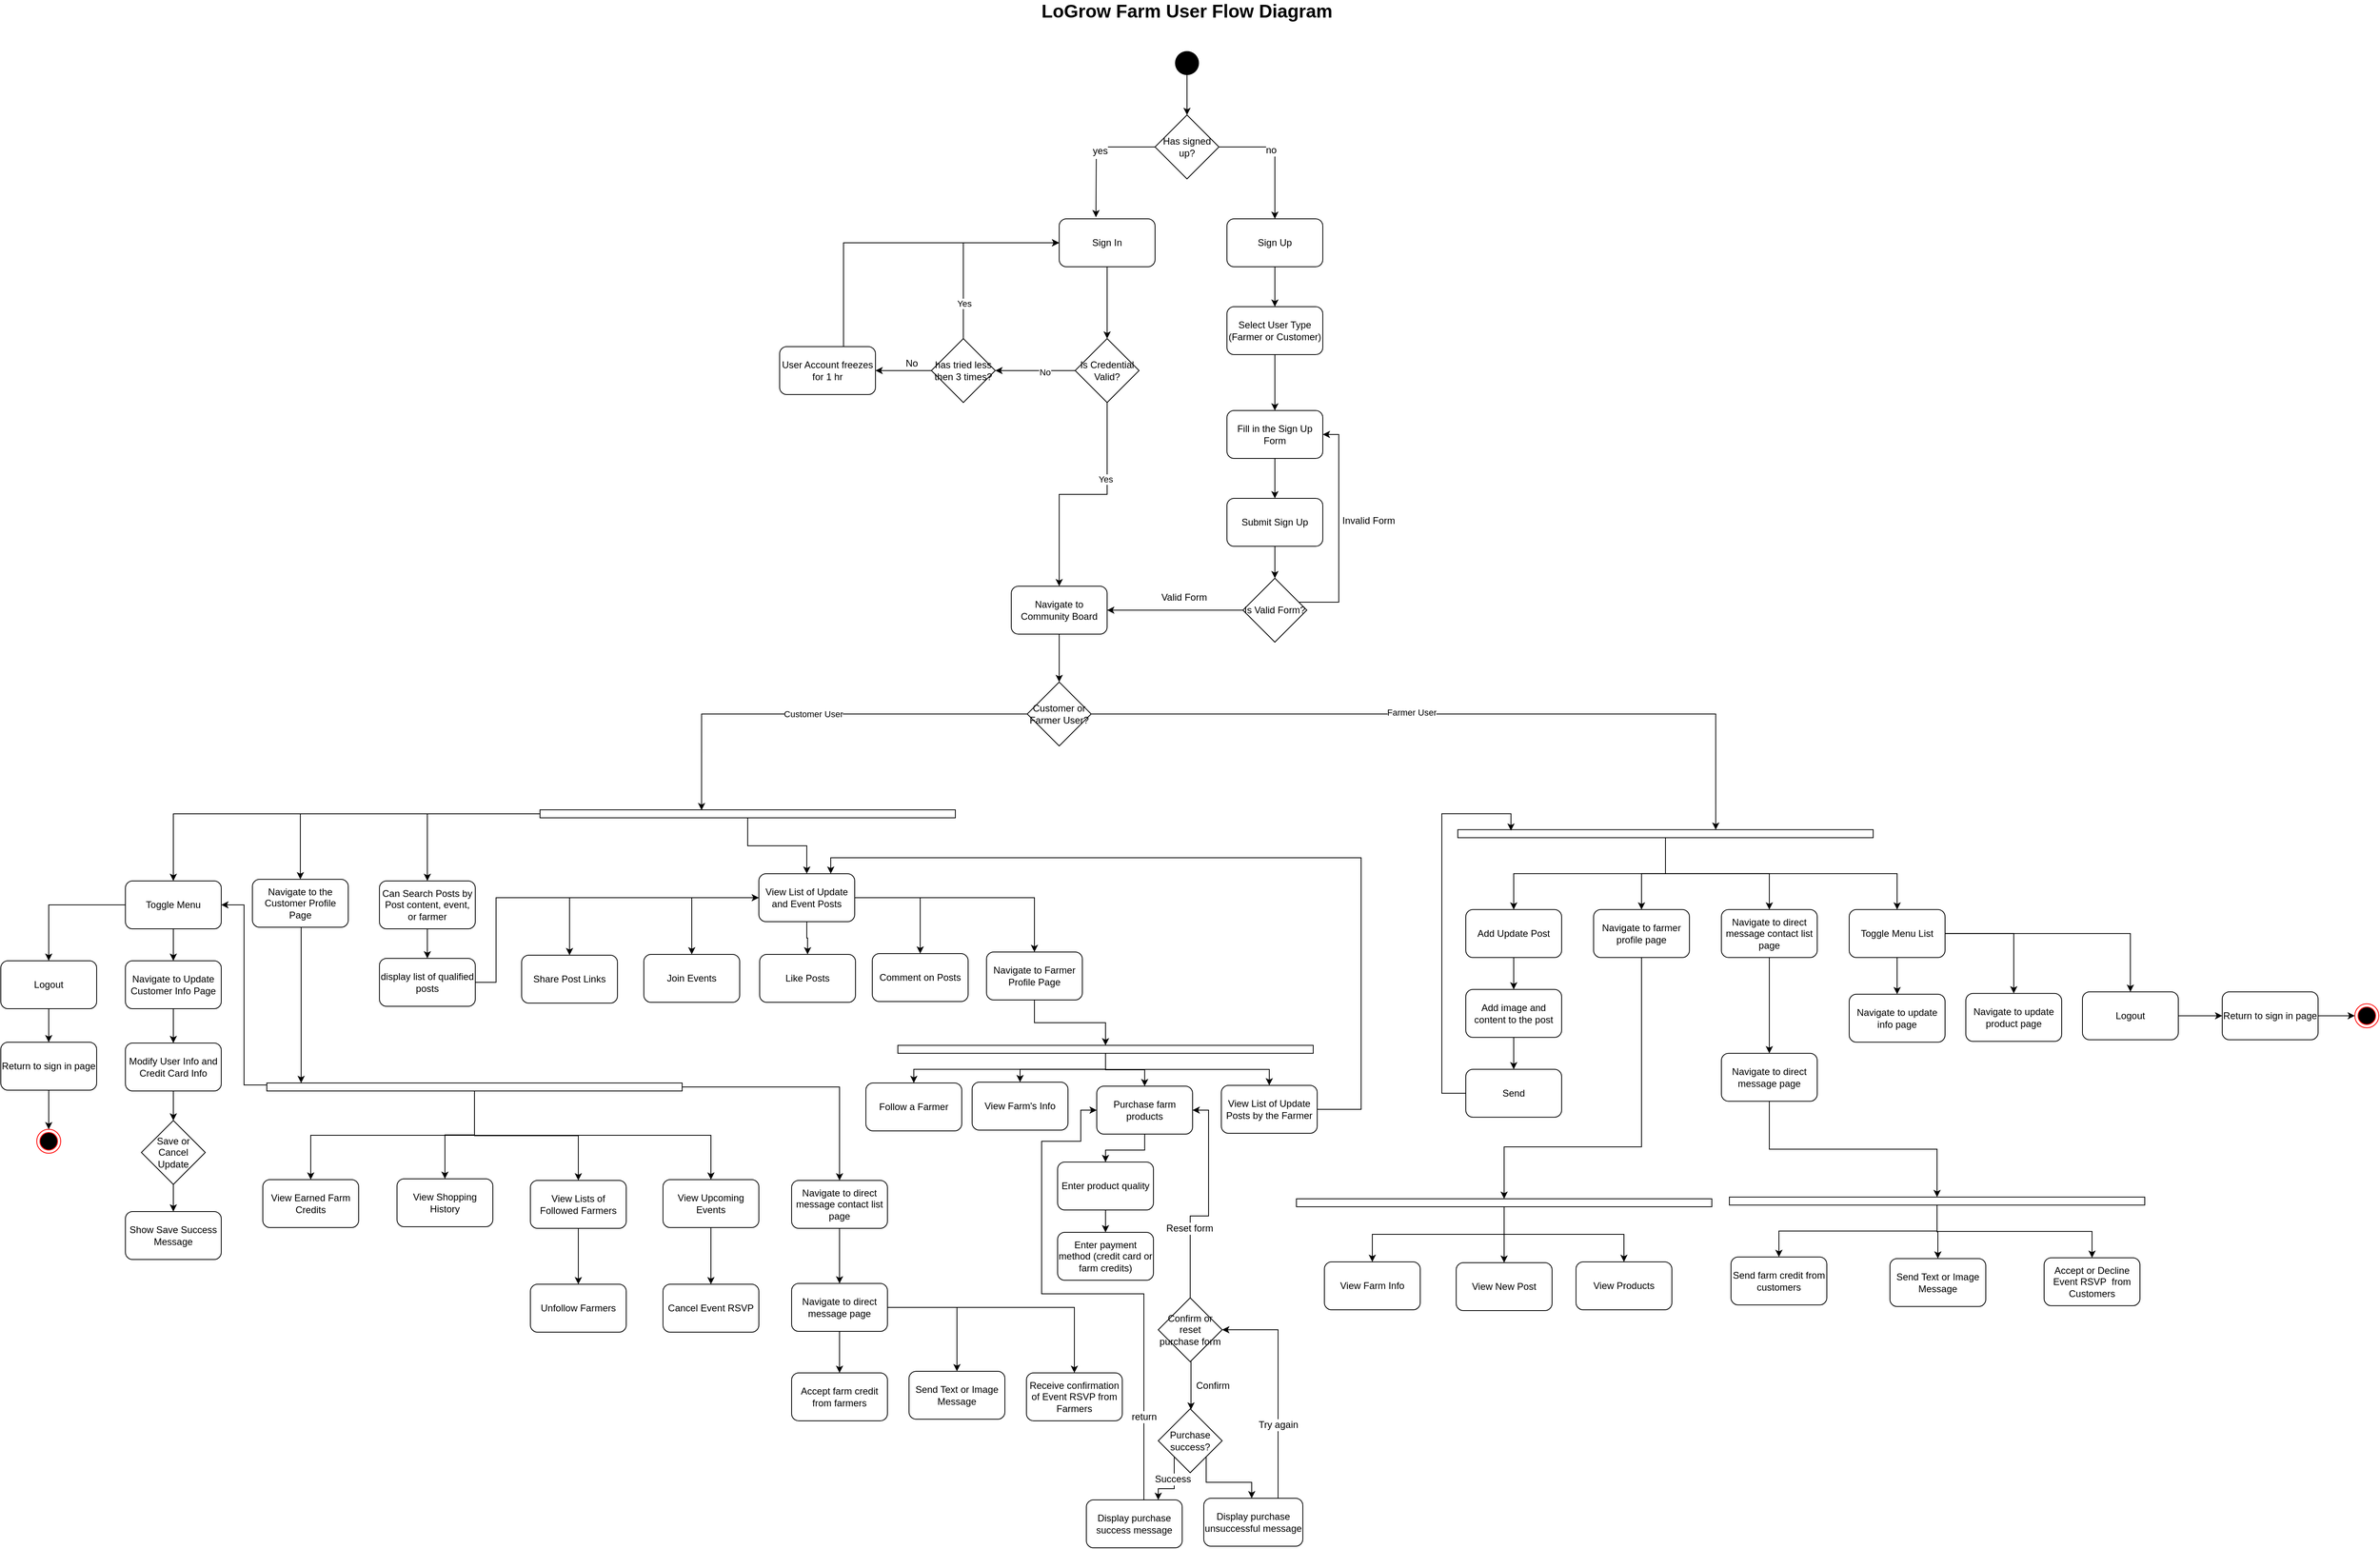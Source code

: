 <mxfile version="13.9.9" type="device"><diagram id="C5RBs43oDa-KdzZeNtuy" name="User Flow"><mxGraphModel dx="2422" dy="482" grid="1" gridSize="1" guides="1" tooltips="1" connect="1" arrows="1" fold="1" page="1" pageScale="1" pageWidth="827" pageHeight="1169" math="0" shadow="0"><root><mxCell id="WIyWlLk6GJQsqaUBKTNV-0"/><mxCell id="WIyWlLk6GJQsqaUBKTNV-1" parent="WIyWlLk6GJQsqaUBKTNV-0"/><mxCell id="eyHZj45Z1vchn3XjPUR3-0" value="LoGrow Farm User Flow Diagram" style="text;html=1;strokeColor=none;fillColor=none;align=center;verticalAlign=middle;whiteSpace=wrap;rounded=0;fontSize=23;fontStyle=1" parent="WIyWlLk6GJQsqaUBKTNV-1" vertex="1"><mxGeometry x="135" y="110" width="430" height="20" as="geometry"/></mxCell><mxCell id="sWB0CcJkNlTnmJcERW5W-7" style="edgeStyle=orthogonalEdgeStyle;rounded=0;orthogonalLoop=1;jettySize=auto;html=1;entryX=0.5;entryY=0;entryDx=0;entryDy=0;" parent="WIyWlLk6GJQsqaUBKTNV-1" source="eyHZj45Z1vchn3XjPUR3-6" target="sWB0CcJkNlTnmJcERW5W-5" edge="1"><mxGeometry relative="1" as="geometry"/></mxCell><mxCell id="eyHZj45Z1vchn3XjPUR3-6" value="Sign In" style="rounded=1;whiteSpace=wrap;html=1;fontSize=12;" parent="WIyWlLk6GJQsqaUBKTNV-1" vertex="1"><mxGeometry x="190" y="380" width="120" height="60" as="geometry"/></mxCell><mxCell id="eyHZj45Z1vchn3XjPUR3-11" style="edgeStyle=orthogonalEdgeStyle;rounded=0;orthogonalLoop=1;jettySize=auto;html=1;fontSize=23;" parent="WIyWlLk6GJQsqaUBKTNV-1" source="eyHZj45Z1vchn3XjPUR3-7" edge="1"><mxGeometry relative="1" as="geometry"><mxPoint x="236" y="378" as="targetPoint"/></mxGeometry></mxCell><mxCell id="eyHZj45Z1vchn3XjPUR3-14" value="&lt;font style=&quot;font-size: 12px&quot;&gt;yes&lt;/font&gt;" style="edgeLabel;html=1;align=center;verticalAlign=middle;resizable=0;points=[];fontSize=23;" parent="eyHZj45Z1vchn3XjPUR3-11" vertex="1" connectable="0"><mxGeometry x="-0.012" y="4" relative="1" as="geometry"><mxPoint y="-6" as="offset"/></mxGeometry></mxCell><mxCell id="eyHZj45Z1vchn3XjPUR3-12" style="edgeStyle=orthogonalEdgeStyle;rounded=0;orthogonalLoop=1;jettySize=auto;html=1;fontSize=12;" parent="WIyWlLk6GJQsqaUBKTNV-1" source="eyHZj45Z1vchn3XjPUR3-7" target="eyHZj45Z1vchn3XjPUR3-10" edge="1"><mxGeometry relative="1" as="geometry"/></mxCell><mxCell id="eyHZj45Z1vchn3XjPUR3-15" value="no" style="edgeLabel;html=1;align=center;verticalAlign=middle;resizable=0;points=[];fontSize=12;" parent="eyHZj45Z1vchn3XjPUR3-12" vertex="1" connectable="0"><mxGeometry x="-0.192" y="-4" relative="1" as="geometry"><mxPoint as="offset"/></mxGeometry></mxCell><mxCell id="eyHZj45Z1vchn3XjPUR3-7" value="Has signed up?" style="rhombus;whiteSpace=wrap;html=1;fontSize=12;" parent="WIyWlLk6GJQsqaUBKTNV-1" vertex="1"><mxGeometry x="310" y="250" width="80" height="80" as="geometry"/></mxCell><mxCell id="eyHZj45Z1vchn3XjPUR3-24" style="edgeStyle=orthogonalEdgeStyle;rounded=0;orthogonalLoop=1;jettySize=auto;html=1;fontSize=12;" parent="WIyWlLk6GJQsqaUBKTNV-1" source="eyHZj45Z1vchn3XjPUR3-10" target="eyHZj45Z1vchn3XjPUR3-17" edge="1"><mxGeometry relative="1" as="geometry"/></mxCell><mxCell id="eyHZj45Z1vchn3XjPUR3-10" value="Sign Up" style="rounded=1;whiteSpace=wrap;html=1;fontSize=12;" parent="WIyWlLk6GJQsqaUBKTNV-1" vertex="1"><mxGeometry x="400" y="380" width="120" height="60" as="geometry"/></mxCell><mxCell id="eyHZj45Z1vchn3XjPUR3-25" style="edgeStyle=orthogonalEdgeStyle;rounded=0;orthogonalLoop=1;jettySize=auto;html=1;entryX=0.5;entryY=0;entryDx=0;entryDy=0;fontSize=12;" parent="WIyWlLk6GJQsqaUBKTNV-1" source="eyHZj45Z1vchn3XjPUR3-17" target="eyHZj45Z1vchn3XjPUR3-18" edge="1"><mxGeometry relative="1" as="geometry"/></mxCell><mxCell id="eyHZj45Z1vchn3XjPUR3-17" value="Select User Type (Farmer or Customer)" style="rounded=1;whiteSpace=wrap;html=1;fontSize=12;" parent="WIyWlLk6GJQsqaUBKTNV-1" vertex="1"><mxGeometry x="400" y="490" width="120" height="60" as="geometry"/></mxCell><mxCell id="eyHZj45Z1vchn3XjPUR3-26" style="edgeStyle=orthogonalEdgeStyle;rounded=0;orthogonalLoop=1;jettySize=auto;html=1;entryX=0.5;entryY=0;entryDx=0;entryDy=0;fontSize=12;" parent="WIyWlLk6GJQsqaUBKTNV-1" source="eyHZj45Z1vchn3XjPUR3-18" target="eyHZj45Z1vchn3XjPUR3-19" edge="1"><mxGeometry relative="1" as="geometry"/></mxCell><mxCell id="eyHZj45Z1vchn3XjPUR3-18" value="Fill in the Sign Up Form" style="rounded=1;whiteSpace=wrap;html=1;fontSize=12;" parent="WIyWlLk6GJQsqaUBKTNV-1" vertex="1"><mxGeometry x="400" y="620" width="120" height="60" as="geometry"/></mxCell><mxCell id="eyHZj45Z1vchn3XjPUR3-27" style="edgeStyle=orthogonalEdgeStyle;rounded=0;orthogonalLoop=1;jettySize=auto;html=1;entryX=0.5;entryY=0;entryDx=0;entryDy=0;fontSize=12;" parent="WIyWlLk6GJQsqaUBKTNV-1" source="eyHZj45Z1vchn3XjPUR3-19" target="eyHZj45Z1vchn3XjPUR3-20" edge="1"><mxGeometry relative="1" as="geometry"/></mxCell><mxCell id="eyHZj45Z1vchn3XjPUR3-19" value="Submit Sign Up" style="rounded=1;whiteSpace=wrap;html=1;fontSize=12;" parent="WIyWlLk6GJQsqaUBKTNV-1" vertex="1"><mxGeometry x="400" y="730" width="120" height="60" as="geometry"/></mxCell><mxCell id="eyHZj45Z1vchn3XjPUR3-22" style="edgeStyle=orthogonalEdgeStyle;rounded=0;orthogonalLoop=1;jettySize=auto;html=1;entryX=1;entryY=0.5;entryDx=0;entryDy=0;fontSize=12;" parent="WIyWlLk6GJQsqaUBKTNV-1" source="eyHZj45Z1vchn3XjPUR3-20" target="eyHZj45Z1vchn3XjPUR3-18" edge="1"><mxGeometry relative="1" as="geometry"><Array as="points"><mxPoint x="540" y="860"/><mxPoint x="540" y="650"/></Array></mxGeometry></mxCell><mxCell id="eyHZj45Z1vchn3XjPUR3-28" value="Invalid Form" style="edgeLabel;html=1;align=center;verticalAlign=middle;resizable=0;points=[];fontSize=12;" parent="eyHZj45Z1vchn3XjPUR3-22" vertex="1" connectable="0"><mxGeometry x="0.005" y="-2" relative="1" as="geometry"><mxPoint x="35" y="-12" as="offset"/></mxGeometry></mxCell><mxCell id="eyHZj45Z1vchn3XjPUR3-31" style="edgeStyle=orthogonalEdgeStyle;rounded=0;orthogonalLoop=1;jettySize=auto;html=1;entryX=1;entryY=0.5;entryDx=0;entryDy=0;fontSize=23;" parent="WIyWlLk6GJQsqaUBKTNV-1" source="eyHZj45Z1vchn3XjPUR3-20" target="eyHZj45Z1vchn3XjPUR3-21" edge="1"><mxGeometry relative="1" as="geometry"/></mxCell><mxCell id="eyHZj45Z1vchn3XjPUR3-20" value="Is Valid Form?" style="rhombus;whiteSpace=wrap;html=1;fontSize=12;" parent="WIyWlLk6GJQsqaUBKTNV-1" vertex="1"><mxGeometry x="420" y="830" width="80" height="80" as="geometry"/></mxCell><mxCell id="eyHZj45Z1vchn3XjPUR3-34" style="edgeStyle=orthogonalEdgeStyle;rounded=0;orthogonalLoop=1;jettySize=auto;html=1;entryX=0.5;entryY=0;entryDx=0;entryDy=0;fontSize=21;" parent="WIyWlLk6GJQsqaUBKTNV-1" source="eyHZj45Z1vchn3XjPUR3-21" target="eyHZj45Z1vchn3XjPUR3-33" edge="1"><mxGeometry relative="1" as="geometry"/></mxCell><mxCell id="eyHZj45Z1vchn3XjPUR3-21" value="Navigate to Community Board" style="rounded=1;whiteSpace=wrap;html=1;fontSize=12;" parent="WIyWlLk6GJQsqaUBKTNV-1" vertex="1"><mxGeometry x="130" y="840" width="120" height="60" as="geometry"/></mxCell><mxCell id="eyHZj45Z1vchn3XjPUR3-29" value="Valid Form" style="text;html=1;align=center;verticalAlign=middle;resizable=0;points=[];autosize=1;fontSize=12;" parent="WIyWlLk6GJQsqaUBKTNV-1" vertex="1"><mxGeometry x="311" y="844" width="70" height="20" as="geometry"/></mxCell><mxCell id="sWB0CcJkNlTnmJcERW5W-2" style="edgeStyle=orthogonalEdgeStyle;rounded=0;orthogonalLoop=1;jettySize=auto;html=1;entryX=0.389;entryY=0.04;entryDx=0;entryDy=0;entryPerimeter=0;" parent="WIyWlLk6GJQsqaUBKTNV-1" source="eyHZj45Z1vchn3XjPUR3-33" target="sWB0CcJkNlTnmJcERW5W-0" edge="1"><mxGeometry relative="1" as="geometry"/></mxCell><mxCell id="sWB0CcJkNlTnmJcERW5W-4" value="Customer User" style="edgeLabel;html=1;align=center;verticalAlign=middle;resizable=0;points=[];" parent="sWB0CcJkNlTnmJcERW5W-2" vertex="1" connectable="0"><mxGeometry x="0.017" relative="1" as="geometry"><mxPoint as="offset"/></mxGeometry></mxCell><mxCell id="sWB0CcJkNlTnmJcERW5W-3" style="edgeStyle=orthogonalEdgeStyle;rounded=0;orthogonalLoop=1;jettySize=auto;html=1;exitX=1;exitY=0.5;exitDx=0;exitDy=0;entryX=0.621;entryY=0;entryDx=0;entryDy=0;entryPerimeter=0;" parent="WIyWlLk6GJQsqaUBKTNV-1" source="eyHZj45Z1vchn3XjPUR3-33" target="sWB0CcJkNlTnmJcERW5W-1" edge="1"><mxGeometry relative="1" as="geometry"/></mxCell><mxCell id="sWB0CcJkNlTnmJcERW5W-20" value="Farmer User" style="edgeLabel;html=1;align=center;verticalAlign=middle;resizable=0;points=[];" parent="sWB0CcJkNlTnmJcERW5W-3" vertex="1" connectable="0"><mxGeometry x="-0.136" y="2" relative="1" as="geometry"><mxPoint as="offset"/></mxGeometry></mxCell><mxCell id="eyHZj45Z1vchn3XjPUR3-33" value="Customer or Farmer User?" style="rhombus;whiteSpace=wrap;html=1;fontSize=12;" parent="WIyWlLk6GJQsqaUBKTNV-1" vertex="1"><mxGeometry x="150" y="960" width="80" height="80" as="geometry"/></mxCell><mxCell id="eyHZj45Z1vchn3XjPUR3-37" style="edgeStyle=orthogonalEdgeStyle;rounded=0;orthogonalLoop=1;jettySize=auto;html=1;entryX=0.5;entryY=0;entryDx=0;entryDy=0;fontSize=21;" parent="WIyWlLk6GJQsqaUBKTNV-1" source="eyHZj45Z1vchn3XjPUR3-35" target="eyHZj45Z1vchn3XjPUR3-7" edge="1"><mxGeometry relative="1" as="geometry"/></mxCell><mxCell id="eyHZj45Z1vchn3XjPUR3-35" value="" style="ellipse;fillColor=#000000;strokeColor=none;fontSize=21;" parent="WIyWlLk6GJQsqaUBKTNV-1" vertex="1"><mxGeometry x="335" y="170" width="30" height="30" as="geometry"/></mxCell><mxCell id="sWB0CcJkNlTnmJcERW5W-64" style="edgeStyle=orthogonalEdgeStyle;rounded=0;orthogonalLoop=1;jettySize=auto;html=1;strokeWidth=1;fontSize=12;" parent="WIyWlLk6GJQsqaUBKTNV-1" source="sWB0CcJkNlTnmJcERW5W-0" target="sWB0CcJkNlTnmJcERW5W-39" edge="1"><mxGeometry relative="1" as="geometry"/></mxCell><mxCell id="sWB0CcJkNlTnmJcERW5W-65" style="edgeStyle=orthogonalEdgeStyle;rounded=0;orthogonalLoop=1;jettySize=auto;html=1;strokeWidth=1;fontSize=12;" parent="WIyWlLk6GJQsqaUBKTNV-1" source="sWB0CcJkNlTnmJcERW5W-0" target="sWB0CcJkNlTnmJcERW5W-40" edge="1"><mxGeometry relative="1" as="geometry"/></mxCell><mxCell id="sWB0CcJkNlTnmJcERW5W-66" style="edgeStyle=orthogonalEdgeStyle;rounded=0;orthogonalLoop=1;jettySize=auto;html=1;strokeWidth=1;fontSize=12;" parent="WIyWlLk6GJQsqaUBKTNV-1" source="sWB0CcJkNlTnmJcERW5W-0" target="sWB0CcJkNlTnmJcERW5W-51" edge="1"><mxGeometry relative="1" as="geometry"/></mxCell><mxCell id="sWB0CcJkNlTnmJcERW5W-84" style="edgeStyle=orthogonalEdgeStyle;rounded=0;orthogonalLoop=1;jettySize=auto;html=1;exitX=0;exitY=0.5;exitDx=0;exitDy=0;strokeWidth=1;fontSize=12;" parent="WIyWlLk6GJQsqaUBKTNV-1" source="sWB0CcJkNlTnmJcERW5W-0" target="sWB0CcJkNlTnmJcERW5W-83" edge="1"><mxGeometry relative="1" as="geometry"/></mxCell><mxCell id="sWB0CcJkNlTnmJcERW5W-0" value="" style="rounded=0;whiteSpace=wrap;html=1;" parent="WIyWlLk6GJQsqaUBKTNV-1" vertex="1"><mxGeometry x="-460" y="1120" width="520" height="10" as="geometry"/></mxCell><mxCell id="sWB0CcJkNlTnmJcERW5W-29" value="" style="edgeStyle=orthogonalEdgeStyle;rounded=0;orthogonalLoop=1;jettySize=auto;html=1;" parent="WIyWlLk6GJQsqaUBKTNV-1" source="sWB0CcJkNlTnmJcERW5W-1" target="sWB0CcJkNlTnmJcERW5W-22" edge="1"><mxGeometry relative="1" as="geometry"/></mxCell><mxCell id="sWB0CcJkNlTnmJcERW5W-30" style="edgeStyle=orthogonalEdgeStyle;rounded=0;orthogonalLoop=1;jettySize=auto;html=1;entryX=0.5;entryY=0;entryDx=0;entryDy=0;" parent="WIyWlLk6GJQsqaUBKTNV-1" source="sWB0CcJkNlTnmJcERW5W-1" target="sWB0CcJkNlTnmJcERW5W-21" edge="1"><mxGeometry relative="1" as="geometry"/></mxCell><mxCell id="sWB0CcJkNlTnmJcERW5W-31" style="edgeStyle=orthogonalEdgeStyle;rounded=0;orthogonalLoop=1;jettySize=auto;html=1;" parent="WIyWlLk6GJQsqaUBKTNV-1" source="sWB0CcJkNlTnmJcERW5W-1" target="sWB0CcJkNlTnmJcERW5W-23" edge="1"><mxGeometry relative="1" as="geometry"/></mxCell><mxCell id="sWB0CcJkNlTnmJcERW5W-32" style="edgeStyle=orthogonalEdgeStyle;rounded=0;orthogonalLoop=1;jettySize=auto;html=1;" parent="WIyWlLk6GJQsqaUBKTNV-1" source="sWB0CcJkNlTnmJcERW5W-1" target="sWB0CcJkNlTnmJcERW5W-24" edge="1"><mxGeometry relative="1" as="geometry"/></mxCell><mxCell id="sWB0CcJkNlTnmJcERW5W-1" value="" style="rounded=0;whiteSpace=wrap;html=1;" parent="WIyWlLk6GJQsqaUBKTNV-1" vertex="1"><mxGeometry x="689" y="1144.86" width="520" height="10" as="geometry"/></mxCell><mxCell id="sWB0CcJkNlTnmJcERW5W-8" style="edgeStyle=orthogonalEdgeStyle;rounded=0;orthogonalLoop=1;jettySize=auto;html=1;entryX=0.5;entryY=0;entryDx=0;entryDy=0;" parent="WIyWlLk6GJQsqaUBKTNV-1" source="sWB0CcJkNlTnmJcERW5W-5" target="eyHZj45Z1vchn3XjPUR3-21" edge="1"><mxGeometry relative="1" as="geometry"/></mxCell><mxCell id="sWB0CcJkNlTnmJcERW5W-9" value="Yes" style="edgeLabel;html=1;align=center;verticalAlign=middle;resizable=0;points=[];" parent="sWB0CcJkNlTnmJcERW5W-8" vertex="1" connectable="0"><mxGeometry x="-0.338" y="-2" relative="1" as="geometry"><mxPoint as="offset"/></mxGeometry></mxCell><mxCell id="sWB0CcJkNlTnmJcERW5W-10" style="edgeStyle=orthogonalEdgeStyle;rounded=0;orthogonalLoop=1;jettySize=auto;html=1;entryX=1;entryY=0.5;entryDx=0;entryDy=0;" parent="WIyWlLk6GJQsqaUBKTNV-1" source="sWB0CcJkNlTnmJcERW5W-5" target="sWB0CcJkNlTnmJcERW5W-6" edge="1"><mxGeometry relative="1" as="geometry"/></mxCell><mxCell id="sWB0CcJkNlTnmJcERW5W-17" value="No" style="edgeLabel;html=1;align=center;verticalAlign=middle;resizable=0;points=[];" parent="sWB0CcJkNlTnmJcERW5W-10" vertex="1" connectable="0"><mxGeometry x="-0.232" y="2" relative="1" as="geometry"><mxPoint as="offset"/></mxGeometry></mxCell><mxCell id="sWB0CcJkNlTnmJcERW5W-5" value="Is Credential Valid?" style="rhombus;whiteSpace=wrap;html=1;" parent="WIyWlLk6GJQsqaUBKTNV-1" vertex="1"><mxGeometry x="210" y="530" width="80" height="80" as="geometry"/></mxCell><mxCell id="sWB0CcJkNlTnmJcERW5W-12" style="edgeStyle=orthogonalEdgeStyle;rounded=0;orthogonalLoop=1;jettySize=auto;html=1;entryX=0;entryY=0.5;entryDx=0;entryDy=0;exitX=0.5;exitY=0;exitDx=0;exitDy=0;" parent="WIyWlLk6GJQsqaUBKTNV-1" source="sWB0CcJkNlTnmJcERW5W-6" target="eyHZj45Z1vchn3XjPUR3-6" edge="1"><mxGeometry relative="1" as="geometry"><Array as="points"><mxPoint x="70" y="530"/><mxPoint x="70" y="410"/></Array></mxGeometry></mxCell><mxCell id="sWB0CcJkNlTnmJcERW5W-18" value="Yes" style="edgeLabel;html=1;align=center;verticalAlign=middle;resizable=0;points=[];" parent="sWB0CcJkNlTnmJcERW5W-12" vertex="1" connectable="0"><mxGeometry x="-0.632" y="-1" relative="1" as="geometry"><mxPoint as="offset"/></mxGeometry></mxCell><mxCell id="sWB0CcJkNlTnmJcERW5W-14" style="edgeStyle=orthogonalEdgeStyle;rounded=0;orthogonalLoop=1;jettySize=auto;html=1;" parent="WIyWlLk6GJQsqaUBKTNV-1" source="sWB0CcJkNlTnmJcERW5W-6" target="sWB0CcJkNlTnmJcERW5W-13" edge="1"><mxGeometry relative="1" as="geometry"><Array as="points"><mxPoint x="10" y="570"/><mxPoint x="10" y="570"/></Array></mxGeometry></mxCell><mxCell id="sWB0CcJkNlTnmJcERW5W-6" value="has tried less then 3 times?" style="rhombus;whiteSpace=wrap;html=1;" parent="WIyWlLk6GJQsqaUBKTNV-1" vertex="1"><mxGeometry x="30" y="530" width="80" height="80" as="geometry"/></mxCell><mxCell id="sWB0CcJkNlTnmJcERW5W-16" style="edgeStyle=orthogonalEdgeStyle;rounded=0;orthogonalLoop=1;jettySize=auto;html=1;entryX=0;entryY=0.5;entryDx=0;entryDy=0;" parent="WIyWlLk6GJQsqaUBKTNV-1" source="sWB0CcJkNlTnmJcERW5W-13" target="eyHZj45Z1vchn3XjPUR3-6" edge="1"><mxGeometry relative="1" as="geometry"><Array as="points"><mxPoint x="-80" y="410"/></Array></mxGeometry></mxCell><mxCell id="sWB0CcJkNlTnmJcERW5W-13" value="User Account freezes for 1 hr" style="rounded=1;whiteSpace=wrap;html=1;" parent="WIyWlLk6GJQsqaUBKTNV-1" vertex="1"><mxGeometry x="-160" y="540" width="120" height="60" as="geometry"/></mxCell><mxCell id="sWB0CcJkNlTnmJcERW5W-19" value="No" style="text;html=1;align=center;verticalAlign=middle;resizable=0;points=[];autosize=1;" parent="WIyWlLk6GJQsqaUBKTNV-1" vertex="1"><mxGeometry x="-8" y="551" width="26" height="19" as="geometry"/></mxCell><mxCell id="sWB0CcJkNlTnmJcERW5W-27" style="edgeStyle=orthogonalEdgeStyle;rounded=0;orthogonalLoop=1;jettySize=auto;html=1;entryX=0.5;entryY=0;entryDx=0;entryDy=0;" parent="WIyWlLk6GJQsqaUBKTNV-1" source="sWB0CcJkNlTnmJcERW5W-21" target="sWB0CcJkNlTnmJcERW5W-25" edge="1"><mxGeometry relative="1" as="geometry"/></mxCell><mxCell id="sWB0CcJkNlTnmJcERW5W-21" value="Add Update Post" style="rounded=1;whiteSpace=wrap;html=1;" parent="WIyWlLk6GJQsqaUBKTNV-1" vertex="1"><mxGeometry x="699" y="1244.86" width="120" height="60" as="geometry"/></mxCell><mxCell id="sWB0CcJkNlTnmJcERW5W-128" style="edgeStyle=orthogonalEdgeStyle;rounded=0;orthogonalLoop=1;jettySize=auto;html=1;strokeWidth=1;fontSize=12;" parent="WIyWlLk6GJQsqaUBKTNV-1" source="sWB0CcJkNlTnmJcERW5W-22" target="sWB0CcJkNlTnmJcERW5W-34" edge="1"><mxGeometry relative="1" as="geometry"><Array as="points"><mxPoint x="919" y="1542"/><mxPoint x="747" y="1542"/></Array></mxGeometry></mxCell><mxCell id="sWB0CcJkNlTnmJcERW5W-22" value="Navigate to farmer profile page" style="rounded=1;whiteSpace=wrap;html=1;" parent="WIyWlLk6GJQsqaUBKTNV-1" vertex="1"><mxGeometry x="859" y="1244.86" width="120" height="60" as="geometry"/></mxCell><mxCell id="sWB0CcJkNlTnmJcERW5W-114" style="edgeStyle=orthogonalEdgeStyle;rounded=0;orthogonalLoop=1;jettySize=auto;html=1;strokeWidth=1;fontSize=12;" parent="WIyWlLk6GJQsqaUBKTNV-1" source="sWB0CcJkNlTnmJcERW5W-23" target="sWB0CcJkNlTnmJcERW5W-111" edge="1"><mxGeometry relative="1" as="geometry"/></mxCell><mxCell id="sWB0CcJkNlTnmJcERW5W-23" value="Navigate to direct message contact list page" style="rounded=1;whiteSpace=wrap;html=1;" parent="WIyWlLk6GJQsqaUBKTNV-1" vertex="1"><mxGeometry x="1019" y="1244.86" width="120" height="60" as="geometry"/></mxCell><mxCell id="sWB0CcJkNlTnmJcERW5W-58" style="edgeStyle=orthogonalEdgeStyle;rounded=0;orthogonalLoop=1;jettySize=auto;html=1;strokeWidth=1;fontSize=12;" parent="WIyWlLk6GJQsqaUBKTNV-1" source="sWB0CcJkNlTnmJcERW5W-24" target="sWB0CcJkNlTnmJcERW5W-55" edge="1"><mxGeometry relative="1" as="geometry"/></mxCell><mxCell id="sWB0CcJkNlTnmJcERW5W-59" style="edgeStyle=orthogonalEdgeStyle;rounded=0;orthogonalLoop=1;jettySize=auto;html=1;strokeWidth=1;fontSize=12;" parent="WIyWlLk6GJQsqaUBKTNV-1" source="sWB0CcJkNlTnmJcERW5W-24" target="sWB0CcJkNlTnmJcERW5W-56" edge="1"><mxGeometry relative="1" as="geometry"/></mxCell><mxCell id="sWB0CcJkNlTnmJcERW5W-60" style="edgeStyle=orthogonalEdgeStyle;rounded=0;orthogonalLoop=1;jettySize=auto;html=1;strokeWidth=1;fontSize=12;" parent="WIyWlLk6GJQsqaUBKTNV-1" source="sWB0CcJkNlTnmJcERW5W-24" target="sWB0CcJkNlTnmJcERW5W-57" edge="1"><mxGeometry relative="1" as="geometry"/></mxCell><mxCell id="sWB0CcJkNlTnmJcERW5W-24" value="Toggle Menu List" style="rounded=1;whiteSpace=wrap;html=1;" parent="WIyWlLk6GJQsqaUBKTNV-1" vertex="1"><mxGeometry x="1179" y="1244.86" width="120" height="60" as="geometry"/></mxCell><mxCell id="sWB0CcJkNlTnmJcERW5W-28" style="edgeStyle=orthogonalEdgeStyle;rounded=0;orthogonalLoop=1;jettySize=auto;html=1;entryX=0.5;entryY=0;entryDx=0;entryDy=0;" parent="WIyWlLk6GJQsqaUBKTNV-1" source="sWB0CcJkNlTnmJcERW5W-25" target="sWB0CcJkNlTnmJcERW5W-26" edge="1"><mxGeometry relative="1" as="geometry"/></mxCell><mxCell id="sWB0CcJkNlTnmJcERW5W-25" value="Add image and content to the post" style="rounded=1;whiteSpace=wrap;html=1;" parent="WIyWlLk6GJQsqaUBKTNV-1" vertex="1"><mxGeometry x="699" y="1344.86" width="120" height="60" as="geometry"/></mxCell><mxCell id="sWB0CcJkNlTnmJcERW5W-33" style="edgeStyle=orthogonalEdgeStyle;rounded=0;orthogonalLoop=1;jettySize=auto;html=1;entryX=0.128;entryY=0.12;entryDx=0;entryDy=0;entryPerimeter=0;" parent="WIyWlLk6GJQsqaUBKTNV-1" source="sWB0CcJkNlTnmJcERW5W-26" target="sWB0CcJkNlTnmJcERW5W-1" edge="1"><mxGeometry relative="1" as="geometry"><Array as="points"><mxPoint x="669" y="1474.86"/><mxPoint x="669" y="1124.86"/><mxPoint x="756" y="1124.86"/></Array></mxGeometry></mxCell><mxCell id="sWB0CcJkNlTnmJcERW5W-26" value="Send" style="rounded=1;whiteSpace=wrap;html=1;" parent="WIyWlLk6GJQsqaUBKTNV-1" vertex="1"><mxGeometry x="699" y="1444.86" width="120" height="60" as="geometry"/></mxCell><mxCell id="MtGOlrsBtDFDVX6YpHAY-5" style="edgeStyle=orthogonalEdgeStyle;rounded=0;orthogonalLoop=1;jettySize=auto;html=1;exitX=0.5;exitY=1;exitDx=0;exitDy=0;entryX=0.5;entryY=0;entryDx=0;entryDy=0;" parent="WIyWlLk6GJQsqaUBKTNV-1" source="sWB0CcJkNlTnmJcERW5W-34" target="MtGOlrsBtDFDVX6YpHAY-3" edge="1"><mxGeometry relative="1" as="geometry"/></mxCell><mxCell id="MtGOlrsBtDFDVX6YpHAY-6" style="edgeStyle=orthogonalEdgeStyle;rounded=0;orthogonalLoop=1;jettySize=auto;html=1;" parent="WIyWlLk6GJQsqaUBKTNV-1" source="sWB0CcJkNlTnmJcERW5W-34" target="MtGOlrsBtDFDVX6YpHAY-0" edge="1"><mxGeometry relative="1" as="geometry"/></mxCell><mxCell id="MtGOlrsBtDFDVX6YpHAY-7" style="edgeStyle=orthogonalEdgeStyle;rounded=0;orthogonalLoop=1;jettySize=auto;html=1;" parent="WIyWlLk6GJQsqaUBKTNV-1" source="sWB0CcJkNlTnmJcERW5W-34" target="MtGOlrsBtDFDVX6YpHAY-4" edge="1"><mxGeometry relative="1" as="geometry"/></mxCell><mxCell id="sWB0CcJkNlTnmJcERW5W-34" value="" style="rounded=0;whiteSpace=wrap;html=1;" parent="WIyWlLk6GJQsqaUBKTNV-1" vertex="1"><mxGeometry x="487" y="1607" width="520" height="10" as="geometry"/></mxCell><mxCell id="sWB0CcJkNlTnmJcERW5W-117" style="edgeStyle=orthogonalEdgeStyle;rounded=0;orthogonalLoop=1;jettySize=auto;html=1;entryX=0.5;entryY=0;entryDx=0;entryDy=0;strokeWidth=1;fontSize=12;" parent="WIyWlLk6GJQsqaUBKTNV-1" source="sWB0CcJkNlTnmJcERW5W-35" target="sWB0CcJkNlTnmJcERW5W-112" edge="1"><mxGeometry relative="1" as="geometry"/></mxCell><mxCell id="sWB0CcJkNlTnmJcERW5W-120" style="edgeStyle=orthogonalEdgeStyle;rounded=0;orthogonalLoop=1;jettySize=auto;html=1;entryX=0.5;entryY=0;entryDx=0;entryDy=0;strokeWidth=1;fontSize=12;" parent="WIyWlLk6GJQsqaUBKTNV-1" source="sWB0CcJkNlTnmJcERW5W-35" target="sWB0CcJkNlTnmJcERW5W-113" edge="1"><mxGeometry relative="1" as="geometry"/></mxCell><mxCell id="sWB0CcJkNlTnmJcERW5W-121" style="edgeStyle=orthogonalEdgeStyle;rounded=0;orthogonalLoop=1;jettySize=auto;html=1;strokeWidth=1;fontSize=12;" parent="WIyWlLk6GJQsqaUBKTNV-1" source="sWB0CcJkNlTnmJcERW5W-35" target="sWB0CcJkNlTnmJcERW5W-116" edge="1"><mxGeometry relative="1" as="geometry"/></mxCell><mxCell id="sWB0CcJkNlTnmJcERW5W-35" value="" style="rounded=0;whiteSpace=wrap;html=1;" parent="WIyWlLk6GJQsqaUBKTNV-1" vertex="1"><mxGeometry x="1029" y="1604.86" width="520" height="10" as="geometry"/></mxCell><mxCell id="sWB0CcJkNlTnmJcERW5W-46" style="edgeStyle=orthogonalEdgeStyle;rounded=0;orthogonalLoop=1;jettySize=auto;html=1;strokeWidth=1;fontSize=12;" parent="WIyWlLk6GJQsqaUBKTNV-1" source="sWB0CcJkNlTnmJcERW5W-39" target="sWB0CcJkNlTnmJcERW5W-45" edge="1"><mxGeometry relative="1" as="geometry"/></mxCell><mxCell id="sWB0CcJkNlTnmJcERW5W-47" style="edgeStyle=orthogonalEdgeStyle;rounded=0;orthogonalLoop=1;jettySize=auto;html=1;strokeWidth=1;fontSize=12;" parent="WIyWlLk6GJQsqaUBKTNV-1" source="sWB0CcJkNlTnmJcERW5W-39" target="sWB0CcJkNlTnmJcERW5W-41" edge="1"><mxGeometry relative="1" as="geometry"/></mxCell><mxCell id="sWB0CcJkNlTnmJcERW5W-48" style="edgeStyle=orthogonalEdgeStyle;rounded=0;orthogonalLoop=1;jettySize=auto;html=1;strokeWidth=1;fontSize=12;" parent="WIyWlLk6GJQsqaUBKTNV-1" source="sWB0CcJkNlTnmJcERW5W-39" target="sWB0CcJkNlTnmJcERW5W-43" edge="1"><mxGeometry relative="1" as="geometry"/></mxCell><mxCell id="sWB0CcJkNlTnmJcERW5W-49" style="edgeStyle=orthogonalEdgeStyle;rounded=0;orthogonalLoop=1;jettySize=auto;html=1;entryX=0.5;entryY=0;entryDx=0;entryDy=0;strokeWidth=1;fontSize=12;" parent="WIyWlLk6GJQsqaUBKTNV-1" source="sWB0CcJkNlTnmJcERW5W-39" target="sWB0CcJkNlTnmJcERW5W-44" edge="1"><mxGeometry relative="1" as="geometry"/></mxCell><mxCell id="sWB0CcJkNlTnmJcERW5W-50" style="edgeStyle=orthogonalEdgeStyle;rounded=0;orthogonalLoop=1;jettySize=auto;html=1;entryX=0.5;entryY=0;entryDx=0;entryDy=0;strokeWidth=1;fontSize=12;" parent="WIyWlLk6GJQsqaUBKTNV-1" source="sWB0CcJkNlTnmJcERW5W-39" target="sWB0CcJkNlTnmJcERW5W-42" edge="1"><mxGeometry relative="1" as="geometry"/></mxCell><mxCell id="sWB0CcJkNlTnmJcERW5W-39" value="View List of Update and Event Posts" style="rounded=1;whiteSpace=wrap;html=1;strokeWidth=1;fontSize=12;" parent="WIyWlLk6GJQsqaUBKTNV-1" vertex="1"><mxGeometry x="-186" y="1200" width="120" height="60" as="geometry"/></mxCell><mxCell id="sWB0CcJkNlTnmJcERW5W-53" style="edgeStyle=orthogonalEdgeStyle;rounded=0;orthogonalLoop=1;jettySize=auto;html=1;strokeWidth=1;fontSize=12;" parent="WIyWlLk6GJQsqaUBKTNV-1" source="sWB0CcJkNlTnmJcERW5W-40" target="sWB0CcJkNlTnmJcERW5W-52" edge="1"><mxGeometry relative="1" as="geometry"/></mxCell><mxCell id="sWB0CcJkNlTnmJcERW5W-40" value="Can Search Posts by Post content, event, or farmer" style="rounded=1;whiteSpace=wrap;html=1;strokeWidth=1;fontSize=12;" parent="WIyWlLk6GJQsqaUBKTNV-1" vertex="1"><mxGeometry x="-661" y="1209" width="120" height="60" as="geometry"/></mxCell><mxCell id="sWB0CcJkNlTnmJcERW5W-41" value="Like Posts" style="rounded=1;whiteSpace=wrap;html=1;strokeWidth=1;fontSize=12;" parent="WIyWlLk6GJQsqaUBKTNV-1" vertex="1"><mxGeometry x="-185" y="1301" width="120" height="60" as="geometry"/></mxCell><mxCell id="sWB0CcJkNlTnmJcERW5W-42" value="Share Post Links" style="rounded=1;whiteSpace=wrap;html=1;strokeWidth=1;fontSize=12;" parent="WIyWlLk6GJQsqaUBKTNV-1" vertex="1"><mxGeometry x="-483" y="1302" width="120" height="60" as="geometry"/></mxCell><mxCell id="sWB0CcJkNlTnmJcERW5W-43" value="Comment on Posts" style="rounded=1;whiteSpace=wrap;html=1;strokeWidth=1;fontSize=12;" parent="WIyWlLk6GJQsqaUBKTNV-1" vertex="1"><mxGeometry x="-44" y="1300" width="120" height="60" as="geometry"/></mxCell><mxCell id="sWB0CcJkNlTnmJcERW5W-130" style="edgeStyle=orthogonalEdgeStyle;rounded=0;orthogonalLoop=1;jettySize=auto;html=1;strokeWidth=1;fontSize=12;" parent="WIyWlLk6GJQsqaUBKTNV-1" source="sWB0CcJkNlTnmJcERW5W-44" target="sWB0CcJkNlTnmJcERW5W-129" edge="1"><mxGeometry relative="1" as="geometry"/></mxCell><mxCell id="sWB0CcJkNlTnmJcERW5W-44" value="Navigate to Farmer Profile Page" style="rounded=1;whiteSpace=wrap;html=1;strokeWidth=1;fontSize=12;" parent="WIyWlLk6GJQsqaUBKTNV-1" vertex="1"><mxGeometry x="99" y="1298" width="120" height="60" as="geometry"/></mxCell><mxCell id="sWB0CcJkNlTnmJcERW5W-45" value="Join Events" style="rounded=1;whiteSpace=wrap;html=1;strokeWidth=1;fontSize=12;" parent="WIyWlLk6GJQsqaUBKTNV-1" vertex="1"><mxGeometry x="-330" y="1301" width="120" height="60" as="geometry"/></mxCell><mxCell id="sWB0CcJkNlTnmJcERW5W-62" style="edgeStyle=orthogonalEdgeStyle;rounded=0;orthogonalLoop=1;jettySize=auto;html=1;strokeWidth=1;fontSize=12;" parent="WIyWlLk6GJQsqaUBKTNV-1" source="sWB0CcJkNlTnmJcERW5W-51" target="sWB0CcJkNlTnmJcERW5W-54" edge="1"><mxGeometry relative="1" as="geometry"/></mxCell><mxCell id="sWB0CcJkNlTnmJcERW5W-63" style="edgeStyle=orthogonalEdgeStyle;rounded=0;orthogonalLoop=1;jettySize=auto;html=1;entryX=0.5;entryY=0;entryDx=0;entryDy=0;strokeWidth=1;fontSize=12;" parent="WIyWlLk6GJQsqaUBKTNV-1" source="sWB0CcJkNlTnmJcERW5W-51" target="sWB0CcJkNlTnmJcERW5W-61" edge="1"><mxGeometry relative="1" as="geometry"/></mxCell><mxCell id="sWB0CcJkNlTnmJcERW5W-51" value="Toggle Menu" style="rounded=1;whiteSpace=wrap;html=1;strokeWidth=1;fontSize=12;" parent="WIyWlLk6GJQsqaUBKTNV-1" vertex="1"><mxGeometry x="-979" y="1209" width="120" height="60" as="geometry"/></mxCell><mxCell id="sWB0CcJkNlTnmJcERW5W-82" style="edgeStyle=orthogonalEdgeStyle;rounded=0;orthogonalLoop=1;jettySize=auto;html=1;entryX=0;entryY=0.5;entryDx=0;entryDy=0;strokeWidth=1;fontSize=12;" parent="WIyWlLk6GJQsqaUBKTNV-1" source="sWB0CcJkNlTnmJcERW5W-52" target="sWB0CcJkNlTnmJcERW5W-39" edge="1"><mxGeometry relative="1" as="geometry"><Array as="points"><mxPoint x="-515" y="1336"/><mxPoint x="-515" y="1230"/></Array></mxGeometry></mxCell><mxCell id="sWB0CcJkNlTnmJcERW5W-52" value="display list of qualified posts" style="rounded=1;whiteSpace=wrap;html=1;strokeWidth=1;fontSize=12;" parent="WIyWlLk6GJQsqaUBKTNV-1" vertex="1"><mxGeometry x="-661" y="1306" width="120" height="60" as="geometry"/></mxCell><mxCell id="sWB0CcJkNlTnmJcERW5W-70" style="edgeStyle=orthogonalEdgeStyle;rounded=0;orthogonalLoop=1;jettySize=auto;html=1;entryX=0.5;entryY=0;entryDx=0;entryDy=0;strokeWidth=1;fontSize=12;" parent="WIyWlLk6GJQsqaUBKTNV-1" source="sWB0CcJkNlTnmJcERW5W-54" target="sWB0CcJkNlTnmJcERW5W-67" edge="1"><mxGeometry relative="1" as="geometry"/></mxCell><mxCell id="sWB0CcJkNlTnmJcERW5W-54" value="Navigate to Update Customer Info Page" style="rounded=1;whiteSpace=wrap;html=1;strokeWidth=1;fontSize=12;" parent="WIyWlLk6GJQsqaUBKTNV-1" vertex="1"><mxGeometry x="-979" y="1309" width="120" height="60" as="geometry"/></mxCell><mxCell id="sWB0CcJkNlTnmJcERW5W-55" value="Navigate to update info page" style="rounded=1;whiteSpace=wrap;html=1;strokeWidth=1;fontSize=12;" parent="WIyWlLk6GJQsqaUBKTNV-1" vertex="1"><mxGeometry x="1179" y="1350.86" width="120" height="60" as="geometry"/></mxCell><mxCell id="sWB0CcJkNlTnmJcERW5W-56" value="Navigate to update product page" style="rounded=1;whiteSpace=wrap;html=1;strokeWidth=1;fontSize=12;" parent="WIyWlLk6GJQsqaUBKTNV-1" vertex="1"><mxGeometry x="1325" y="1349.86" width="120" height="60" as="geometry"/></mxCell><mxCell id="sWB0CcJkNlTnmJcERW5W-80" style="edgeStyle=orthogonalEdgeStyle;rounded=0;orthogonalLoop=1;jettySize=auto;html=1;entryX=0;entryY=0.5;entryDx=0;entryDy=0;strokeWidth=1;fontSize=12;" parent="WIyWlLk6GJQsqaUBKTNV-1" source="sWB0CcJkNlTnmJcERW5W-57" target="sWB0CcJkNlTnmJcERW5W-79" edge="1"><mxGeometry relative="1" as="geometry"/></mxCell><mxCell id="sWB0CcJkNlTnmJcERW5W-57" value="Logout" style="rounded=1;whiteSpace=wrap;html=1;strokeWidth=1;fontSize=12;" parent="WIyWlLk6GJQsqaUBKTNV-1" vertex="1"><mxGeometry x="1471" y="1347.86" width="120" height="60" as="geometry"/></mxCell><mxCell id="sWB0CcJkNlTnmJcERW5W-75" style="edgeStyle=orthogonalEdgeStyle;rounded=0;orthogonalLoop=1;jettySize=auto;html=1;entryX=0.5;entryY=0;entryDx=0;entryDy=0;strokeWidth=1;fontSize=12;" parent="WIyWlLk6GJQsqaUBKTNV-1" source="sWB0CcJkNlTnmJcERW5W-61" target="sWB0CcJkNlTnmJcERW5W-74" edge="1"><mxGeometry relative="1" as="geometry"/></mxCell><mxCell id="sWB0CcJkNlTnmJcERW5W-61" value="Logout" style="rounded=1;whiteSpace=wrap;html=1;strokeWidth=1;fontSize=12;" parent="WIyWlLk6GJQsqaUBKTNV-1" vertex="1"><mxGeometry x="-1135" y="1309" width="120" height="60" as="geometry"/></mxCell><mxCell id="sWB0CcJkNlTnmJcERW5W-71" style="edgeStyle=orthogonalEdgeStyle;rounded=0;orthogonalLoop=1;jettySize=auto;html=1;strokeWidth=1;fontSize=12;" parent="WIyWlLk6GJQsqaUBKTNV-1" source="sWB0CcJkNlTnmJcERW5W-67" target="sWB0CcJkNlTnmJcERW5W-69" edge="1"><mxGeometry relative="1" as="geometry"/></mxCell><mxCell id="sWB0CcJkNlTnmJcERW5W-67" value="Modify User Info and Credit Card Info" style="rounded=1;whiteSpace=wrap;html=1;strokeWidth=1;fontSize=12;" parent="WIyWlLk6GJQsqaUBKTNV-1" vertex="1"><mxGeometry x="-979" y="1412" width="120" height="60" as="geometry"/></mxCell><mxCell id="sWB0CcJkNlTnmJcERW5W-73" style="edgeStyle=orthogonalEdgeStyle;rounded=0;orthogonalLoop=1;jettySize=auto;html=1;entryX=0.5;entryY=0;entryDx=0;entryDy=0;strokeWidth=1;fontSize=12;" parent="WIyWlLk6GJQsqaUBKTNV-1" source="sWB0CcJkNlTnmJcERW5W-69" target="sWB0CcJkNlTnmJcERW5W-72" edge="1"><mxGeometry relative="1" as="geometry"/></mxCell><mxCell id="sWB0CcJkNlTnmJcERW5W-69" value="Save or Cancel Update" style="rhombus;whiteSpace=wrap;html=1;strokeWidth=1;fontSize=12;" parent="WIyWlLk6GJQsqaUBKTNV-1" vertex="1"><mxGeometry x="-959" y="1509" width="80" height="80" as="geometry"/></mxCell><mxCell id="sWB0CcJkNlTnmJcERW5W-72" value="Show Save Success Message" style="rounded=1;whiteSpace=wrap;html=1;strokeWidth=1;fontSize=12;" parent="WIyWlLk6GJQsqaUBKTNV-1" vertex="1"><mxGeometry x="-979" y="1623" width="120" height="60" as="geometry"/></mxCell><mxCell id="sWB0CcJkNlTnmJcERW5W-77" style="edgeStyle=orthogonalEdgeStyle;rounded=0;orthogonalLoop=1;jettySize=auto;html=1;entryX=0.5;entryY=0;entryDx=0;entryDy=0;strokeWidth=1;fontSize=12;" parent="WIyWlLk6GJQsqaUBKTNV-1" source="sWB0CcJkNlTnmJcERW5W-74" target="sWB0CcJkNlTnmJcERW5W-76" edge="1"><mxGeometry relative="1" as="geometry"/></mxCell><mxCell id="sWB0CcJkNlTnmJcERW5W-74" value="Return to sign in page" style="rounded=1;whiteSpace=wrap;html=1;strokeWidth=1;fontSize=12;" parent="WIyWlLk6GJQsqaUBKTNV-1" vertex="1"><mxGeometry x="-1135" y="1411" width="120" height="60" as="geometry"/></mxCell><mxCell id="sWB0CcJkNlTnmJcERW5W-76" value="" style="ellipse;html=1;shape=endState;fillColor=#000000;strokeColor=#ff0000;fontSize=12;" parent="WIyWlLk6GJQsqaUBKTNV-1" vertex="1"><mxGeometry x="-1090" y="1520" width="30" height="30" as="geometry"/></mxCell><mxCell id="sWB0CcJkNlTnmJcERW5W-78" value="" style="ellipse;html=1;shape=endState;fillColor=#000000;strokeColor=#ff0000;fontSize=12;" parent="WIyWlLk6GJQsqaUBKTNV-1" vertex="1"><mxGeometry x="1812" y="1362.86" width="30" height="30" as="geometry"/></mxCell><mxCell id="sWB0CcJkNlTnmJcERW5W-81" style="edgeStyle=orthogonalEdgeStyle;rounded=0;orthogonalLoop=1;jettySize=auto;html=1;entryX=0;entryY=0.5;entryDx=0;entryDy=0;strokeWidth=1;fontSize=12;" parent="WIyWlLk6GJQsqaUBKTNV-1" source="sWB0CcJkNlTnmJcERW5W-79" target="sWB0CcJkNlTnmJcERW5W-78" edge="1"><mxGeometry relative="1" as="geometry"/></mxCell><mxCell id="sWB0CcJkNlTnmJcERW5W-79" value="Return to sign in page" style="rounded=1;whiteSpace=wrap;html=1;strokeWidth=1;fontSize=12;" parent="WIyWlLk6GJQsqaUBKTNV-1" vertex="1"><mxGeometry x="1646" y="1347.86" width="120" height="60" as="geometry"/></mxCell><mxCell id="sWB0CcJkNlTnmJcERW5W-86" style="edgeStyle=orthogonalEdgeStyle;rounded=0;orthogonalLoop=1;jettySize=auto;html=1;strokeWidth=1;fontSize=12;" parent="WIyWlLk6GJQsqaUBKTNV-1" source="sWB0CcJkNlTnmJcERW5W-83" target="sWB0CcJkNlTnmJcERW5W-85" edge="1"><mxGeometry relative="1" as="geometry"><Array as="points"><mxPoint x="-759" y="1415"/><mxPoint x="-759" y="1415"/></Array></mxGeometry></mxCell><mxCell id="sWB0CcJkNlTnmJcERW5W-83" value="Navigate to the Customer Profile Page" style="rounded=1;whiteSpace=wrap;html=1;strokeWidth=1;fontSize=12;" parent="WIyWlLk6GJQsqaUBKTNV-1" vertex="1"><mxGeometry x="-820" y="1207" width="120" height="60" as="geometry"/></mxCell><mxCell id="sWB0CcJkNlTnmJcERW5W-92" style="edgeStyle=orthogonalEdgeStyle;rounded=0;orthogonalLoop=1;jettySize=auto;html=1;exitX=0;exitY=0.25;exitDx=0;exitDy=0;entryX=1;entryY=0.5;entryDx=0;entryDy=0;strokeWidth=1;fontSize=12;" parent="WIyWlLk6GJQsqaUBKTNV-1" source="sWB0CcJkNlTnmJcERW5W-85" target="sWB0CcJkNlTnmJcERW5W-51" edge="1"><mxGeometry relative="1" as="geometry"/></mxCell><mxCell id="sWB0CcJkNlTnmJcERW5W-93" style="edgeStyle=orthogonalEdgeStyle;rounded=0;orthogonalLoop=1;jettySize=auto;html=1;entryX=0.5;entryY=0;entryDx=0;entryDy=0;strokeWidth=1;fontSize=12;" parent="WIyWlLk6GJQsqaUBKTNV-1" source="sWB0CcJkNlTnmJcERW5W-85" target="sWB0CcJkNlTnmJcERW5W-87" edge="1"><mxGeometry relative="1" as="geometry"/></mxCell><mxCell id="sWB0CcJkNlTnmJcERW5W-94" style="edgeStyle=orthogonalEdgeStyle;rounded=0;orthogonalLoop=1;jettySize=auto;html=1;entryX=0.5;entryY=0;entryDx=0;entryDy=0;strokeWidth=1;fontSize=12;" parent="WIyWlLk6GJQsqaUBKTNV-1" source="sWB0CcJkNlTnmJcERW5W-85" target="sWB0CcJkNlTnmJcERW5W-88" edge="1"><mxGeometry relative="1" as="geometry"/></mxCell><mxCell id="sWB0CcJkNlTnmJcERW5W-95" style="edgeStyle=orthogonalEdgeStyle;rounded=0;orthogonalLoop=1;jettySize=auto;html=1;strokeWidth=1;fontSize=12;" parent="WIyWlLk6GJQsqaUBKTNV-1" source="sWB0CcJkNlTnmJcERW5W-85" target="sWB0CcJkNlTnmJcERW5W-89" edge="1"><mxGeometry relative="1" as="geometry"/></mxCell><mxCell id="sWB0CcJkNlTnmJcERW5W-96" style="edgeStyle=orthogonalEdgeStyle;rounded=0;orthogonalLoop=1;jettySize=auto;html=1;strokeWidth=1;fontSize=12;" parent="WIyWlLk6GJQsqaUBKTNV-1" source="sWB0CcJkNlTnmJcERW5W-85" target="sWB0CcJkNlTnmJcERW5W-91" edge="1"><mxGeometry relative="1" as="geometry"/></mxCell><mxCell id="sWB0CcJkNlTnmJcERW5W-98" style="edgeStyle=orthogonalEdgeStyle;rounded=0;orthogonalLoop=1;jettySize=auto;html=1;entryX=0.5;entryY=0;entryDx=0;entryDy=0;strokeWidth=1;fontSize=12;" parent="WIyWlLk6GJQsqaUBKTNV-1" source="sWB0CcJkNlTnmJcERW5W-85" target="sWB0CcJkNlTnmJcERW5W-90" edge="1"><mxGeometry relative="1" as="geometry"/></mxCell><mxCell id="sWB0CcJkNlTnmJcERW5W-85" value="" style="rounded=0;whiteSpace=wrap;html=1;" parent="WIyWlLk6GJQsqaUBKTNV-1" vertex="1"><mxGeometry x="-802" y="1462" width="520" height="10" as="geometry"/></mxCell><mxCell id="sWB0CcJkNlTnmJcERW5W-87" value="View Earned Farm Credits" style="rounded=1;whiteSpace=wrap;html=1;strokeWidth=1;fontSize=12;" parent="WIyWlLk6GJQsqaUBKTNV-1" vertex="1"><mxGeometry x="-807" y="1583" width="120" height="60" as="geometry"/></mxCell><mxCell id="sWB0CcJkNlTnmJcERW5W-88" value="View Shopping History" style="rounded=1;whiteSpace=wrap;html=1;strokeWidth=1;fontSize=12;" parent="WIyWlLk6GJQsqaUBKTNV-1" vertex="1"><mxGeometry x="-639" y="1582" width="120" height="60" as="geometry"/></mxCell><mxCell id="sWB0CcJkNlTnmJcERW5W-100" style="edgeStyle=orthogonalEdgeStyle;rounded=0;orthogonalLoop=1;jettySize=auto;html=1;strokeWidth=1;fontSize=12;" parent="WIyWlLk6GJQsqaUBKTNV-1" source="sWB0CcJkNlTnmJcERW5W-89" target="sWB0CcJkNlTnmJcERW5W-99" edge="1"><mxGeometry relative="1" as="geometry"/></mxCell><mxCell id="sWB0CcJkNlTnmJcERW5W-89" value="View Lists of Followed Farmers" style="rounded=1;whiteSpace=wrap;html=1;strokeWidth=1;fontSize=12;" parent="WIyWlLk6GJQsqaUBKTNV-1" vertex="1"><mxGeometry x="-472" y="1584" width="120" height="60" as="geometry"/></mxCell><mxCell id="sWB0CcJkNlTnmJcERW5W-102" value="" style="edgeStyle=orthogonalEdgeStyle;rounded=0;orthogonalLoop=1;jettySize=auto;html=1;strokeWidth=1;fontSize=12;" parent="WIyWlLk6GJQsqaUBKTNV-1" source="sWB0CcJkNlTnmJcERW5W-90" target="sWB0CcJkNlTnmJcERW5W-101" edge="1"><mxGeometry relative="1" as="geometry"/></mxCell><mxCell id="sWB0CcJkNlTnmJcERW5W-90" value="View Upcoming Events" style="rounded=1;whiteSpace=wrap;html=1;strokeWidth=1;fontSize=12;" parent="WIyWlLk6GJQsqaUBKTNV-1" vertex="1"><mxGeometry x="-306" y="1583" width="120" height="60" as="geometry"/></mxCell><mxCell id="sWB0CcJkNlTnmJcERW5W-104" style="edgeStyle=orthogonalEdgeStyle;rounded=0;orthogonalLoop=1;jettySize=auto;html=1;entryX=0.5;entryY=0;entryDx=0;entryDy=0;strokeWidth=1;fontSize=12;" parent="WIyWlLk6GJQsqaUBKTNV-1" source="sWB0CcJkNlTnmJcERW5W-91" target="sWB0CcJkNlTnmJcERW5W-103" edge="1"><mxGeometry relative="1" as="geometry"/></mxCell><mxCell id="sWB0CcJkNlTnmJcERW5W-91" value="Navigate to direct message contact list page" style="rounded=1;whiteSpace=wrap;html=1;strokeWidth=1;fontSize=12;" parent="WIyWlLk6GJQsqaUBKTNV-1" vertex="1"><mxGeometry x="-145" y="1584" width="120" height="60" as="geometry"/></mxCell><mxCell id="sWB0CcJkNlTnmJcERW5W-99" value="Unfollow Farmers" style="rounded=1;whiteSpace=wrap;html=1;strokeWidth=1;fontSize=12;" parent="WIyWlLk6GJQsqaUBKTNV-1" vertex="1"><mxGeometry x="-472" y="1714" width="120" height="60" as="geometry"/></mxCell><mxCell id="sWB0CcJkNlTnmJcERW5W-101" value="Cancel Event RSVP" style="rounded=1;whiteSpace=wrap;html=1;strokeWidth=1;fontSize=12;" parent="WIyWlLk6GJQsqaUBKTNV-1" vertex="1"><mxGeometry x="-306" y="1714" width="120" height="60" as="geometry"/></mxCell><mxCell id="sWB0CcJkNlTnmJcERW5W-107" style="edgeStyle=orthogonalEdgeStyle;rounded=0;orthogonalLoop=1;jettySize=auto;html=1;entryX=0.5;entryY=0;entryDx=0;entryDy=0;strokeWidth=1;fontSize=12;" parent="WIyWlLk6GJQsqaUBKTNV-1" source="sWB0CcJkNlTnmJcERW5W-103" target="sWB0CcJkNlTnmJcERW5W-105" edge="1"><mxGeometry relative="1" as="geometry"/></mxCell><mxCell id="sWB0CcJkNlTnmJcERW5W-108" style="edgeStyle=orthogonalEdgeStyle;rounded=0;orthogonalLoop=1;jettySize=auto;html=1;strokeWidth=1;fontSize=12;" parent="WIyWlLk6GJQsqaUBKTNV-1" source="sWB0CcJkNlTnmJcERW5W-103" target="sWB0CcJkNlTnmJcERW5W-106" edge="1"><mxGeometry relative="1" as="geometry"/></mxCell><mxCell id="sWB0CcJkNlTnmJcERW5W-123" style="edgeStyle=orthogonalEdgeStyle;rounded=0;orthogonalLoop=1;jettySize=auto;html=1;entryX=0.5;entryY=0;entryDx=0;entryDy=0;strokeWidth=1;fontSize=12;" parent="WIyWlLk6GJQsqaUBKTNV-1" source="sWB0CcJkNlTnmJcERW5W-103" target="sWB0CcJkNlTnmJcERW5W-122" edge="1"><mxGeometry relative="1" as="geometry"/></mxCell><mxCell id="sWB0CcJkNlTnmJcERW5W-103" value="Navigate to direct message page" style="rounded=1;whiteSpace=wrap;html=1;strokeWidth=1;fontSize=12;" parent="WIyWlLk6GJQsqaUBKTNV-1" vertex="1"><mxGeometry x="-145" y="1713" width="120" height="60" as="geometry"/></mxCell><mxCell id="sWB0CcJkNlTnmJcERW5W-105" value="Accept farm credit from farmers" style="rounded=1;whiteSpace=wrap;html=1;strokeWidth=1;fontSize=12;" parent="WIyWlLk6GJQsqaUBKTNV-1" vertex="1"><mxGeometry x="-145" y="1825" width="120" height="60" as="geometry"/></mxCell><mxCell id="sWB0CcJkNlTnmJcERW5W-106" value="Send Text or Image Message" style="rounded=1;whiteSpace=wrap;html=1;strokeWidth=1;fontSize=12;" parent="WIyWlLk6GJQsqaUBKTNV-1" vertex="1"><mxGeometry x="2" y="1823" width="120" height="60" as="geometry"/></mxCell><mxCell id="sWB0CcJkNlTnmJcERW5W-115" style="edgeStyle=orthogonalEdgeStyle;rounded=0;orthogonalLoop=1;jettySize=auto;html=1;entryX=0.5;entryY=0;entryDx=0;entryDy=0;strokeWidth=1;fontSize=12;" parent="WIyWlLk6GJQsqaUBKTNV-1" source="sWB0CcJkNlTnmJcERW5W-111" target="sWB0CcJkNlTnmJcERW5W-35" edge="1"><mxGeometry relative="1" as="geometry"/></mxCell><mxCell id="sWB0CcJkNlTnmJcERW5W-111" value="Navigate to direct message page" style="rounded=1;whiteSpace=wrap;html=1;strokeWidth=1;fontSize=12;" parent="WIyWlLk6GJQsqaUBKTNV-1" vertex="1"><mxGeometry x="1019" y="1424.86" width="120" height="60" as="geometry"/></mxCell><mxCell id="sWB0CcJkNlTnmJcERW5W-112" value="Send farm credit from customers" style="rounded=1;whiteSpace=wrap;html=1;strokeWidth=1;fontSize=12;" parent="WIyWlLk6GJQsqaUBKTNV-1" vertex="1"><mxGeometry x="1031" y="1679.86" width="120" height="60" as="geometry"/></mxCell><mxCell id="sWB0CcJkNlTnmJcERW5W-113" value="Send Text or Image Message" style="rounded=1;whiteSpace=wrap;html=1;strokeWidth=1;fontSize=12;" parent="WIyWlLk6GJQsqaUBKTNV-1" vertex="1"><mxGeometry x="1230" y="1681.86" width="120" height="60" as="geometry"/></mxCell><mxCell id="sWB0CcJkNlTnmJcERW5W-116" value="Accept or Decline Event RSVP&amp;nbsp; from Customers" style="rounded=1;whiteSpace=wrap;html=1;strokeWidth=1;fontSize=12;" parent="WIyWlLk6GJQsqaUBKTNV-1" vertex="1"><mxGeometry x="1423" y="1680.86" width="120" height="60" as="geometry"/></mxCell><mxCell id="sWB0CcJkNlTnmJcERW5W-122" value="Receive confirmation of Event RSVP from Farmers" style="rounded=1;whiteSpace=wrap;html=1;strokeWidth=1;fontSize=12;" parent="WIyWlLk6GJQsqaUBKTNV-1" vertex="1"><mxGeometry x="149" y="1825" width="120" height="60" as="geometry"/></mxCell><mxCell id="sWB0CcJkNlTnmJcERW5W-140" style="edgeStyle=orthogonalEdgeStyle;rounded=0;orthogonalLoop=1;jettySize=auto;html=1;entryX=0.5;entryY=0;entryDx=0;entryDy=0;strokeWidth=1;fontSize=12;" parent="WIyWlLk6GJQsqaUBKTNV-1" source="sWB0CcJkNlTnmJcERW5W-129" target="sWB0CcJkNlTnmJcERW5W-131" edge="1"><mxGeometry relative="1" as="geometry"/></mxCell><mxCell id="sWB0CcJkNlTnmJcERW5W-141" style="edgeStyle=orthogonalEdgeStyle;rounded=0;orthogonalLoop=1;jettySize=auto;html=1;strokeWidth=1;fontSize=12;" parent="WIyWlLk6GJQsqaUBKTNV-1" source="sWB0CcJkNlTnmJcERW5W-129" target="sWB0CcJkNlTnmJcERW5W-133" edge="1"><mxGeometry relative="1" as="geometry"/></mxCell><mxCell id="sWB0CcJkNlTnmJcERW5W-142" style="edgeStyle=orthogonalEdgeStyle;rounded=0;orthogonalLoop=1;jettySize=auto;html=1;strokeWidth=1;fontSize=12;" parent="WIyWlLk6GJQsqaUBKTNV-1" source="sWB0CcJkNlTnmJcERW5W-129" target="sWB0CcJkNlTnmJcERW5W-132" edge="1"><mxGeometry relative="1" as="geometry"/></mxCell><mxCell id="sWB0CcJkNlTnmJcERW5W-161" style="edgeStyle=orthogonalEdgeStyle;rounded=0;orthogonalLoop=1;jettySize=auto;html=1;entryX=0.5;entryY=0;entryDx=0;entryDy=0;strokeWidth=1;fontSize=12;" parent="WIyWlLk6GJQsqaUBKTNV-1" source="sWB0CcJkNlTnmJcERW5W-129" target="sWB0CcJkNlTnmJcERW5W-158" edge="1"><mxGeometry relative="1" as="geometry"/></mxCell><mxCell id="sWB0CcJkNlTnmJcERW5W-129" value="" style="rounded=0;whiteSpace=wrap;html=1;" parent="WIyWlLk6GJQsqaUBKTNV-1" vertex="1"><mxGeometry x="-12" y="1414.86" width="520" height="10" as="geometry"/></mxCell><mxCell id="sWB0CcJkNlTnmJcERW5W-131" value="View Farm's Info" style="rounded=1;whiteSpace=wrap;html=1;strokeWidth=1;fontSize=12;" parent="WIyWlLk6GJQsqaUBKTNV-1" vertex="1"><mxGeometry x="81" y="1461" width="120" height="60" as="geometry"/></mxCell><mxCell id="sWB0CcJkNlTnmJcERW5W-134" style="edgeStyle=orthogonalEdgeStyle;rounded=0;orthogonalLoop=1;jettySize=auto;html=1;entryX=0.75;entryY=0;entryDx=0;entryDy=0;strokeWidth=1;fontSize=12;" parent="WIyWlLk6GJQsqaUBKTNV-1" source="sWB0CcJkNlTnmJcERW5W-132" target="sWB0CcJkNlTnmJcERW5W-39" edge="1"><mxGeometry relative="1" as="geometry"><Array as="points"><mxPoint x="568" y="1495"/><mxPoint x="568" y="1180"/><mxPoint x="-96" y="1180"/></Array></mxGeometry></mxCell><mxCell id="sWB0CcJkNlTnmJcERW5W-132" value="View List of Update Posts by the Farmer" style="rounded=1;whiteSpace=wrap;html=1;strokeWidth=1;fontSize=12;" parent="WIyWlLk6GJQsqaUBKTNV-1" vertex="1"><mxGeometry x="393" y="1465" width="120" height="60" as="geometry"/></mxCell><mxCell id="sWB0CcJkNlTnmJcERW5W-138" style="edgeStyle=orthogonalEdgeStyle;rounded=0;orthogonalLoop=1;jettySize=auto;html=1;entryX=0.5;entryY=0;entryDx=0;entryDy=0;strokeWidth=1;fontSize=12;" parent="WIyWlLk6GJQsqaUBKTNV-1" source="sWB0CcJkNlTnmJcERW5W-133" target="sWB0CcJkNlTnmJcERW5W-135" edge="1"><mxGeometry relative="1" as="geometry"/></mxCell><mxCell id="sWB0CcJkNlTnmJcERW5W-133" value="Purchase farm products" style="rounded=1;whiteSpace=wrap;html=1;strokeWidth=1;fontSize=12;" parent="WIyWlLk6GJQsqaUBKTNV-1" vertex="1"><mxGeometry x="237" y="1466" width="120" height="60" as="geometry"/></mxCell><mxCell id="sWB0CcJkNlTnmJcERW5W-139" style="edgeStyle=orthogonalEdgeStyle;rounded=0;orthogonalLoop=1;jettySize=auto;html=1;entryX=0.5;entryY=0;entryDx=0;entryDy=0;strokeWidth=1;fontSize=12;" parent="WIyWlLk6GJQsqaUBKTNV-1" source="sWB0CcJkNlTnmJcERW5W-135" target="sWB0CcJkNlTnmJcERW5W-136" edge="1"><mxGeometry relative="1" as="geometry"/></mxCell><mxCell id="sWB0CcJkNlTnmJcERW5W-135" value="Enter product quality" style="rounded=1;whiteSpace=wrap;html=1;strokeWidth=1;fontSize=12;" parent="WIyWlLk6GJQsqaUBKTNV-1" vertex="1"><mxGeometry x="188" y="1561" width="120" height="60" as="geometry"/></mxCell><mxCell id="sWB0CcJkNlTnmJcERW5W-136" value="Enter payment method (credit card or farm credits)" style="rounded=1;whiteSpace=wrap;html=1;strokeWidth=1;fontSize=12;" parent="WIyWlLk6GJQsqaUBKTNV-1" vertex="1"><mxGeometry x="188" y="1649" width="120" height="60" as="geometry"/></mxCell><mxCell id="sWB0CcJkNlTnmJcERW5W-145" style="edgeStyle=orthogonalEdgeStyle;rounded=0;orthogonalLoop=1;jettySize=auto;html=1;exitX=0.5;exitY=0;exitDx=0;exitDy=0;entryX=1;entryY=0.5;entryDx=0;entryDy=0;strokeWidth=1;fontSize=12;" parent="WIyWlLk6GJQsqaUBKTNV-1" source="sWB0CcJkNlTnmJcERW5W-143" target="sWB0CcJkNlTnmJcERW5W-133" edge="1"><mxGeometry relative="1" as="geometry"/></mxCell><mxCell id="sWB0CcJkNlTnmJcERW5W-146" value="Reset form" style="edgeLabel;html=1;align=center;verticalAlign=middle;resizable=0;points=[];fontSize=12;" parent="sWB0CcJkNlTnmJcERW5W-145" vertex="1" connectable="0"><mxGeometry x="-0.375" y="1" relative="1" as="geometry"><mxPoint as="offset"/></mxGeometry></mxCell><mxCell id="sWB0CcJkNlTnmJcERW5W-147" style="edgeStyle=orthogonalEdgeStyle;rounded=0;orthogonalLoop=1;jettySize=auto;html=1;strokeWidth=1;fontSize=12;" parent="WIyWlLk6GJQsqaUBKTNV-1" source="sWB0CcJkNlTnmJcERW5W-143" target="sWB0CcJkNlTnmJcERW5W-144" edge="1"><mxGeometry relative="1" as="geometry"><Array as="points"><mxPoint x="355" y="1837"/><mxPoint x="355" y="1837"/></Array></mxGeometry></mxCell><mxCell id="sWB0CcJkNlTnmJcERW5W-143" value="Confirm or reset purchase form" style="rhombus;whiteSpace=wrap;html=1;strokeWidth=1;fontSize=12;" parent="WIyWlLk6GJQsqaUBKTNV-1" vertex="1"><mxGeometry x="314" y="1731" width="80" height="80" as="geometry"/></mxCell><mxCell id="sWB0CcJkNlTnmJcERW5W-152" style="edgeStyle=orthogonalEdgeStyle;rounded=0;orthogonalLoop=1;jettySize=auto;html=1;exitX=0;exitY=1;exitDx=0;exitDy=0;entryX=0.75;entryY=0;entryDx=0;entryDy=0;strokeWidth=1;fontSize=12;" parent="WIyWlLk6GJQsqaUBKTNV-1" source="sWB0CcJkNlTnmJcERW5W-144" target="sWB0CcJkNlTnmJcERW5W-149" edge="1"><mxGeometry relative="1" as="geometry"/></mxCell><mxCell id="sWB0CcJkNlTnmJcERW5W-153" value="Success" style="edgeLabel;html=1;align=center;verticalAlign=middle;resizable=0;points=[];fontSize=12;" parent="sWB0CcJkNlTnmJcERW5W-152" vertex="1" connectable="0"><mxGeometry x="-0.243" y="-2" relative="1" as="geometry"><mxPoint as="offset"/></mxGeometry></mxCell><mxCell id="sWB0CcJkNlTnmJcERW5W-154" style="edgeStyle=orthogonalEdgeStyle;rounded=0;orthogonalLoop=1;jettySize=auto;html=1;exitX=1;exitY=1;exitDx=0;exitDy=0;strokeWidth=1;fontSize=12;" parent="WIyWlLk6GJQsqaUBKTNV-1" source="sWB0CcJkNlTnmJcERW5W-144" target="sWB0CcJkNlTnmJcERW5W-150" edge="1"><mxGeometry relative="1" as="geometry"><Array as="points"><mxPoint x="374" y="1962"/><mxPoint x="431" y="1962"/></Array></mxGeometry></mxCell><mxCell id="sWB0CcJkNlTnmJcERW5W-144" value="Purchase success?" style="rhombus;whiteSpace=wrap;html=1;strokeWidth=1;fontSize=12;" parent="WIyWlLk6GJQsqaUBKTNV-1" vertex="1"><mxGeometry x="314" y="1870" width="80" height="80" as="geometry"/></mxCell><mxCell id="sWB0CcJkNlTnmJcERW5W-148" value="Confirm" style="text;html=1;align=center;verticalAlign=middle;resizable=0;points=[];autosize=1;fontSize=12;" parent="WIyWlLk6GJQsqaUBKTNV-1" vertex="1"><mxGeometry x="355" y="1831" width="53" height="19" as="geometry"/></mxCell><mxCell id="sWB0CcJkNlTnmJcERW5W-151" style="edgeStyle=orthogonalEdgeStyle;rounded=0;orthogonalLoop=1;jettySize=auto;html=1;entryX=0;entryY=0.5;entryDx=0;entryDy=0;strokeWidth=1;fontSize=12;" parent="WIyWlLk6GJQsqaUBKTNV-1" source="sWB0CcJkNlTnmJcERW5W-149" target="sWB0CcJkNlTnmJcERW5W-133" edge="1"><mxGeometry relative="1" as="geometry"><Array as="points"><mxPoint x="296" y="1726"/><mxPoint x="168" y="1726"/><mxPoint x="168" y="1535"/><mxPoint x="217" y="1535"/><mxPoint x="217" y="1496"/></Array></mxGeometry></mxCell><mxCell id="sWB0CcJkNlTnmJcERW5W-157" value="return" style="edgeLabel;html=1;align=center;verticalAlign=middle;resizable=0;points=[];fontSize=12;" parent="sWB0CcJkNlTnmJcERW5W-151" vertex="1" connectable="0"><mxGeometry x="-0.697" relative="1" as="geometry"><mxPoint as="offset"/></mxGeometry></mxCell><mxCell id="sWB0CcJkNlTnmJcERW5W-149" value="Display purchase success message" style="rounded=1;whiteSpace=wrap;html=1;strokeWidth=1;fontSize=12;" parent="WIyWlLk6GJQsqaUBKTNV-1" vertex="1"><mxGeometry x="224" y="1984" width="120" height="60" as="geometry"/></mxCell><mxCell id="sWB0CcJkNlTnmJcERW5W-155" style="edgeStyle=orthogonalEdgeStyle;rounded=0;orthogonalLoop=1;jettySize=auto;html=1;entryX=1;entryY=0.5;entryDx=0;entryDy=0;strokeWidth=1;fontSize=12;" parent="WIyWlLk6GJQsqaUBKTNV-1" source="sWB0CcJkNlTnmJcERW5W-150" target="sWB0CcJkNlTnmJcERW5W-143" edge="1"><mxGeometry relative="1" as="geometry"><Array as="points"><mxPoint x="464" y="1771"/></Array></mxGeometry></mxCell><mxCell id="sWB0CcJkNlTnmJcERW5W-156" value="Try again" style="edgeLabel;html=1;align=center;verticalAlign=middle;resizable=0;points=[];fontSize=12;" parent="sWB0CcJkNlTnmJcERW5W-155" vertex="1" connectable="0"><mxGeometry x="-0.344" relative="1" as="geometry"><mxPoint as="offset"/></mxGeometry></mxCell><mxCell id="sWB0CcJkNlTnmJcERW5W-150" value="Display purchase unsuccessful message" style="rounded=1;whiteSpace=wrap;html=1;strokeWidth=1;fontSize=12;" parent="WIyWlLk6GJQsqaUBKTNV-1" vertex="1"><mxGeometry x="371" y="1982" width="124" height="60" as="geometry"/></mxCell><mxCell id="sWB0CcJkNlTnmJcERW5W-158" value="Follow a Farmer" style="rounded=1;whiteSpace=wrap;html=1;strokeWidth=1;fontSize=12;" parent="WIyWlLk6GJQsqaUBKTNV-1" vertex="1"><mxGeometry x="-52" y="1462" width="120" height="60" as="geometry"/></mxCell><mxCell id="MtGOlrsBtDFDVX6YpHAY-0" value="View New Post" style="rounded=1;whiteSpace=wrap;html=1;" parent="WIyWlLk6GJQsqaUBKTNV-1" vertex="1"><mxGeometry x="687" y="1687" width="120" height="60" as="geometry"/></mxCell><mxCell id="MtGOlrsBtDFDVX6YpHAY-3" value="View Farm Info" style="rounded=1;whiteSpace=wrap;html=1;" parent="WIyWlLk6GJQsqaUBKTNV-1" vertex="1"><mxGeometry x="522" y="1686" width="120" height="60" as="geometry"/></mxCell><mxCell id="MtGOlrsBtDFDVX6YpHAY-4" value="View Products" style="rounded=1;whiteSpace=wrap;html=1;" parent="WIyWlLk6GJQsqaUBKTNV-1" vertex="1"><mxGeometry x="837" y="1686" width="120" height="60" as="geometry"/></mxCell></root></mxGraphModel></diagram></mxfile>